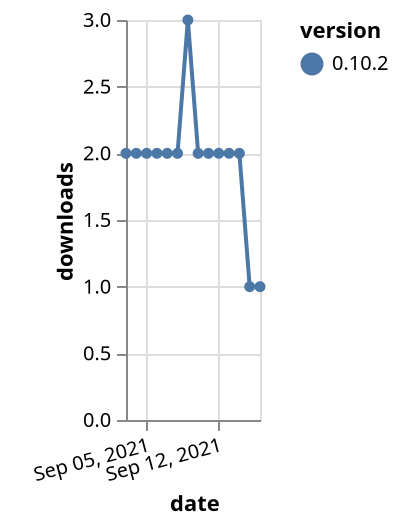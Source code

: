 {"$schema": "https://vega.github.io/schema/vega-lite/v5.json", "description": "A simple bar chart with embedded data.", "data": {"values": [{"date": "2021-09-03", "total": 2690, "delta": 2, "version": "0.10.2"}, {"date": "2021-09-04", "total": 2692, "delta": 2, "version": "0.10.2"}, {"date": "2021-09-05", "total": 2694, "delta": 2, "version": "0.10.2"}, {"date": "2021-09-06", "total": 2696, "delta": 2, "version": "0.10.2"}, {"date": "2021-09-07", "total": 2698, "delta": 2, "version": "0.10.2"}, {"date": "2021-09-08", "total": 2700, "delta": 2, "version": "0.10.2"}, {"date": "2021-09-09", "total": 2703, "delta": 3, "version": "0.10.2"}, {"date": "2021-09-10", "total": 2705, "delta": 2, "version": "0.10.2"}, {"date": "2021-09-11", "total": 2707, "delta": 2, "version": "0.10.2"}, {"date": "2021-09-12", "total": 2709, "delta": 2, "version": "0.10.2"}, {"date": "2021-09-13", "total": 2711, "delta": 2, "version": "0.10.2"}, {"date": "2021-09-14", "total": 2713, "delta": 2, "version": "0.10.2"}, {"date": "2021-09-15", "total": 2714, "delta": 1, "version": "0.10.2"}, {"date": "2021-09-16", "total": 2715, "delta": 1, "version": "0.10.2"}]}, "width": "container", "mark": {"type": "line", "point": {"filled": true}}, "encoding": {"x": {"field": "date", "type": "temporal", "timeUnit": "yearmonthdate", "title": "date", "axis": {"labelAngle": -15}}, "y": {"field": "delta", "type": "quantitative", "title": "downloads"}, "color": {"field": "version", "type": "nominal"}, "tooltip": {"field": "delta"}}}